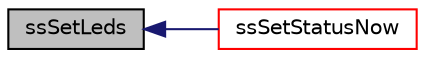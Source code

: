 digraph "ssSetLeds"
{
  edge [fontname="Helvetica",fontsize="10",labelfontname="Helvetica",labelfontsize="10"];
  node [fontname="Helvetica",fontsize="10",shape=record];
  rankdir="LR";
  Node14 [label="ssSetLeds",height=0.2,width=0.4,color="black", fillcolor="grey75", style="filled", fontcolor="black"];
  Node14 -> Node15 [dir="back",color="midnightblue",fontsize="10",style="solid",fontname="Helvetica"];
  Node15 [label="ssSetStatusNow",height=0.2,width=0.4,color="red", fillcolor="white", style="filled",URL="$status_8c.html#a0c95bafe270ab48a3f4397bff655bad8"];
}
